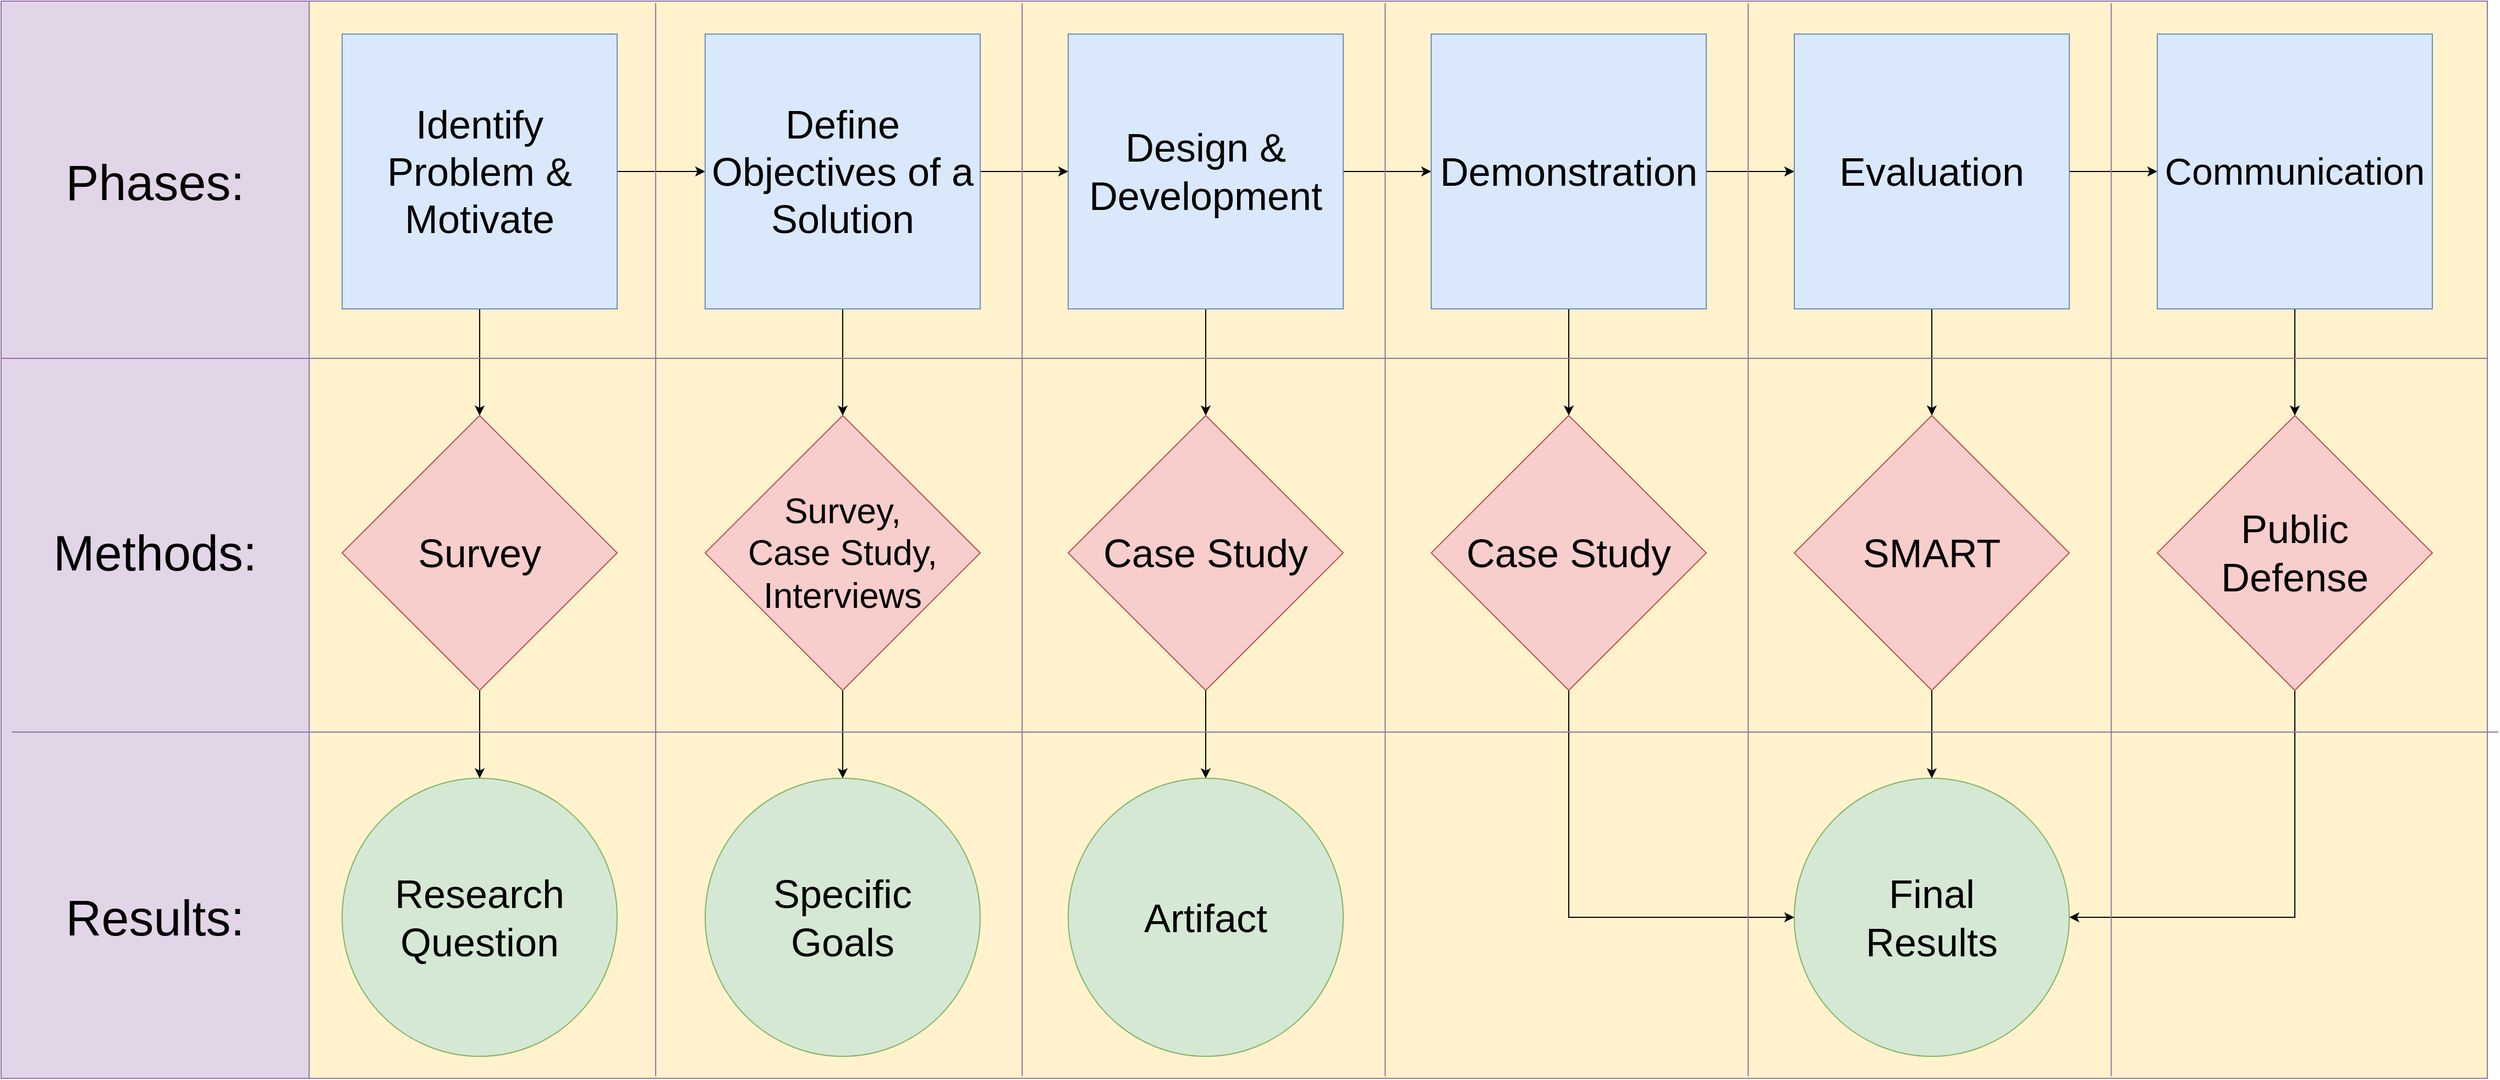 <mxfile version="24.0.2" type="github">
  <diagram id="jrXY4hO8n29qiqvIHeQG" name="Page-1">
    <mxGraphModel dx="4140" dy="3066" grid="1" gridSize="10" guides="1" tooltips="1" connect="1" arrows="1" fold="1" page="0" pageScale="1" pageWidth="827" pageHeight="1169" math="0" shadow="0">
      <root>
        <mxCell id="0" />
        <mxCell id="1" parent="0" />
        <mxCell id="tn3cOJQLFZxdOXVoj0Xe-91" value="" style="rounded=0;whiteSpace=wrap;html=1;fillColor=#e1d5e7;strokeColor=#9673a6;" parent="1" vertex="1">
          <mxGeometry x="-1250" y="-810" width="280" height="980" as="geometry" />
        </mxCell>
        <mxCell id="tn3cOJQLFZxdOXVoj0Xe-81" value="" style="rounded=0;whiteSpace=wrap;html=1;fillColor=#fff2cc;strokeColor=#9673A6;" parent="1" vertex="1">
          <mxGeometry x="-970" y="-810" width="1980" height="980" as="geometry" />
        </mxCell>
        <mxCell id="tn3cOJQLFZxdOXVoj0Xe-5" value="" style="edgeStyle=orthogonalEdgeStyle;rounded=0;orthogonalLoop=1;jettySize=auto;html=1;" parent="1" source="tn3cOJQLFZxdOXVoj0Xe-1" target="tn3cOJQLFZxdOXVoj0Xe-4" edge="1">
          <mxGeometry relative="1" as="geometry" />
        </mxCell>
        <mxCell id="tn3cOJQLFZxdOXVoj0Xe-36" value="" style="edgeStyle=orthogonalEdgeStyle;rounded=0;orthogonalLoop=1;jettySize=auto;html=1;" parent="1" source="tn3cOJQLFZxdOXVoj0Xe-1" target="tn3cOJQLFZxdOXVoj0Xe-35" edge="1">
          <mxGeometry relative="1" as="geometry" />
        </mxCell>
        <mxCell id="tn3cOJQLFZxdOXVoj0Xe-1" value="&lt;font style=&quot;font-size: 36px;&quot;&gt;Identify Problem &amp;amp; Motivate&lt;/font&gt;" style="whiteSpace=wrap;html=1;aspect=fixed;fillColor=#dae8fc;strokeColor=#6c8ebf;" parent="1" vertex="1">
          <mxGeometry x="-940" y="-780" width="250" height="250" as="geometry" />
        </mxCell>
        <mxCell id="tn3cOJQLFZxdOXVoj0Xe-7" value="" style="edgeStyle=orthogonalEdgeStyle;rounded=0;orthogonalLoop=1;jettySize=auto;html=1;" parent="1" source="tn3cOJQLFZxdOXVoj0Xe-4" target="tn3cOJQLFZxdOXVoj0Xe-6" edge="1">
          <mxGeometry relative="1" as="geometry" />
        </mxCell>
        <mxCell id="tn3cOJQLFZxdOXVoj0Xe-62" value="" style="edgeStyle=orthogonalEdgeStyle;rounded=0;orthogonalLoop=1;jettySize=auto;html=1;" parent="1" source="tn3cOJQLFZxdOXVoj0Xe-4" target="tn3cOJQLFZxdOXVoj0Xe-37" edge="1">
          <mxGeometry relative="1" as="geometry" />
        </mxCell>
        <mxCell id="tn3cOJQLFZxdOXVoj0Xe-4" value="&lt;font style=&quot;font-size: 36px;&quot;&gt;Define Objectives of a Solution&lt;/font&gt;" style="whiteSpace=wrap;html=1;aspect=fixed;fillColor=#dae8fc;strokeColor=#6c8ebf;" parent="1" vertex="1">
          <mxGeometry x="-610" y="-780" width="250" height="250" as="geometry" />
        </mxCell>
        <mxCell id="tn3cOJQLFZxdOXVoj0Xe-9" value="" style="edgeStyle=orthogonalEdgeStyle;rounded=0;orthogonalLoop=1;jettySize=auto;html=1;" parent="1" source="tn3cOJQLFZxdOXVoj0Xe-6" target="tn3cOJQLFZxdOXVoj0Xe-8" edge="1">
          <mxGeometry relative="1" as="geometry" />
        </mxCell>
        <mxCell id="tn3cOJQLFZxdOXVoj0Xe-63" value="" style="edgeStyle=orthogonalEdgeStyle;rounded=0;orthogonalLoop=1;jettySize=auto;html=1;" parent="1" source="tn3cOJQLFZxdOXVoj0Xe-6" target="tn3cOJQLFZxdOXVoj0Xe-39" edge="1">
          <mxGeometry relative="1" as="geometry" />
        </mxCell>
        <mxCell id="tn3cOJQLFZxdOXVoj0Xe-6" value="&lt;font style=&quot;font-size: 36px;&quot;&gt;Design &amp;amp; Development&lt;/font&gt;" style="whiteSpace=wrap;html=1;aspect=fixed;fillColor=#dae8fc;strokeColor=#6c8ebf;" parent="1" vertex="1">
          <mxGeometry x="-280" y="-780" width="250" height="250" as="geometry" />
        </mxCell>
        <mxCell id="tn3cOJQLFZxdOXVoj0Xe-11" value="" style="edgeStyle=orthogonalEdgeStyle;rounded=0;orthogonalLoop=1;jettySize=auto;html=1;" parent="1" source="tn3cOJQLFZxdOXVoj0Xe-8" target="tn3cOJQLFZxdOXVoj0Xe-10" edge="1">
          <mxGeometry relative="1" as="geometry" />
        </mxCell>
        <mxCell id="tn3cOJQLFZxdOXVoj0Xe-64" value="" style="edgeStyle=orthogonalEdgeStyle;rounded=0;orthogonalLoop=1;jettySize=auto;html=1;" parent="1" source="tn3cOJQLFZxdOXVoj0Xe-8" target="tn3cOJQLFZxdOXVoj0Xe-41" edge="1">
          <mxGeometry relative="1" as="geometry" />
        </mxCell>
        <mxCell id="tn3cOJQLFZxdOXVoj0Xe-8" value="&lt;font style=&quot;font-size: 36px;&quot;&gt;Demonstration&lt;/font&gt;" style="whiteSpace=wrap;html=1;aspect=fixed;fillColor=#dae8fc;strokeColor=#6c8ebf;" parent="1" vertex="1">
          <mxGeometry x="50" y="-780" width="250" height="250" as="geometry" />
        </mxCell>
        <mxCell id="tn3cOJQLFZxdOXVoj0Xe-13" value="" style="edgeStyle=orthogonalEdgeStyle;rounded=0;orthogonalLoop=1;jettySize=auto;html=1;" parent="1" source="tn3cOJQLFZxdOXVoj0Xe-10" target="tn3cOJQLFZxdOXVoj0Xe-12" edge="1">
          <mxGeometry relative="1" as="geometry" />
        </mxCell>
        <mxCell id="tn3cOJQLFZxdOXVoj0Xe-65" value="" style="edgeStyle=orthogonalEdgeStyle;rounded=0;orthogonalLoop=1;jettySize=auto;html=1;" parent="1" source="tn3cOJQLFZxdOXVoj0Xe-10" target="tn3cOJQLFZxdOXVoj0Xe-43" edge="1">
          <mxGeometry relative="1" as="geometry" />
        </mxCell>
        <mxCell id="tn3cOJQLFZxdOXVoj0Xe-10" value="&lt;font style=&quot;font-size: 36px;&quot;&gt;Evaluation&lt;/font&gt;" style="whiteSpace=wrap;html=1;aspect=fixed;fillColor=#dae8fc;strokeColor=#6c8ebf;" parent="1" vertex="1">
          <mxGeometry x="380" y="-780" width="250" height="250" as="geometry" />
        </mxCell>
        <mxCell id="tn3cOJQLFZxdOXVoj0Xe-66" value="" style="edgeStyle=orthogonalEdgeStyle;rounded=0;orthogonalLoop=1;jettySize=auto;html=1;" parent="1" source="tn3cOJQLFZxdOXVoj0Xe-12" target="tn3cOJQLFZxdOXVoj0Xe-45" edge="1">
          <mxGeometry relative="1" as="geometry" />
        </mxCell>
        <mxCell id="tn3cOJQLFZxdOXVoj0Xe-12" value="&lt;font style=&quot;font-size: 34px;&quot;&gt;Communication&lt;/font&gt;" style="whiteSpace=wrap;html=1;aspect=fixed;strokeWidth=1;perimeterSpacing=0;fontSize=32;fillColor=#dae8fc;strokeColor=#6c8ebf;" parent="1" vertex="1">
          <mxGeometry x="710" y="-780" width="250" height="250" as="geometry" />
        </mxCell>
        <mxCell id="tn3cOJQLFZxdOXVoj0Xe-14" value="&lt;font style=&quot;font-size: 36px;&quot;&gt;Research Question&lt;/font&gt;" style="ellipse;whiteSpace=wrap;html=1;fontSize=36;fillColor=#d5e8d4;strokeColor=#82b366;" parent="1" vertex="1">
          <mxGeometry x="-940" y="-103" width="250" height="253" as="geometry" />
        </mxCell>
        <mxCell id="tn3cOJQLFZxdOXVoj0Xe-24" value="&lt;font style=&quot;font-size: 36px;&quot;&gt;Specific&lt;/font&gt;&lt;div&gt;&lt;font style=&quot;font-size: 36px;&quot;&gt;Goals&lt;/font&gt;&lt;/div&gt;" style="ellipse;whiteSpace=wrap;html=1;fontSize=36;fillColor=#d5e8d4;strokeColor=#82b366;" parent="1" vertex="1">
          <mxGeometry x="-610" y="-103" width="250" height="253" as="geometry" />
        </mxCell>
        <mxCell id="tn3cOJQLFZxdOXVoj0Xe-26" value="&lt;font style=&quot;font-size: 36px;&quot;&gt;Artifact&lt;/font&gt;" style="ellipse;whiteSpace=wrap;html=1;fontSize=36;fillColor=#d5e8d4;strokeColor=#82b366;" parent="1" vertex="1">
          <mxGeometry x="-280" y="-103" width="250" height="253" as="geometry" />
        </mxCell>
        <mxCell id="tn3cOJQLFZxdOXVoj0Xe-28" value="&lt;font style=&quot;font-size: 36px;&quot;&gt;Final&lt;/font&gt;&lt;div&gt;&lt;font style=&quot;font-size: 36px;&quot;&gt;Results&lt;/font&gt;&lt;/div&gt;" style="ellipse;whiteSpace=wrap;html=1;fontSize=36;fillColor=#d5e8d4;strokeColor=#82b366;" parent="1" vertex="1">
          <mxGeometry x="380" y="-103" width="250" height="253" as="geometry" />
        </mxCell>
        <mxCell id="tn3cOJQLFZxdOXVoj0Xe-67" value="" style="edgeStyle=orthogonalEdgeStyle;rounded=0;orthogonalLoop=1;jettySize=auto;html=1;" parent="1" source="tn3cOJQLFZxdOXVoj0Xe-35" target="tn3cOJQLFZxdOXVoj0Xe-14" edge="1">
          <mxGeometry relative="1" as="geometry" />
        </mxCell>
        <mxCell id="tn3cOJQLFZxdOXVoj0Xe-35" value="&lt;font style=&quot;font-size: 36px;&quot;&gt;Survey&lt;/font&gt;" style="rhombus;whiteSpace=wrap;html=1;fillColor=#f8cecc;strokeColor=#b85450;" parent="1" vertex="1">
          <mxGeometry x="-940" y="-433" width="250" height="250" as="geometry" />
        </mxCell>
        <mxCell id="tn3cOJQLFZxdOXVoj0Xe-68" value="" style="edgeStyle=orthogonalEdgeStyle;rounded=0;orthogonalLoop=1;jettySize=auto;html=1;" parent="1" source="tn3cOJQLFZxdOXVoj0Xe-37" target="tn3cOJQLFZxdOXVoj0Xe-24" edge="1">
          <mxGeometry relative="1" as="geometry" />
        </mxCell>
        <mxCell id="tn3cOJQLFZxdOXVoj0Xe-37" value="&lt;font style=&quot;font-size: 32px;&quot;&gt;Survey,&lt;/font&gt;&lt;div style=&quot;font-size: 32px;&quot;&gt;&lt;font style=&quot;font-size: 32px;&quot;&gt;Case Study,&lt;/font&gt;&lt;/div&gt;&lt;div style=&quot;font-size: 32px;&quot;&gt;&lt;font style=&quot;font-size: 32px;&quot;&gt;Interviews&lt;/font&gt;&lt;/div&gt;" style="rhombus;whiteSpace=wrap;html=1;fillColor=#f8cecc;strokeColor=#b85450;" parent="1" vertex="1">
          <mxGeometry x="-610" y="-433" width="250" height="250" as="geometry" />
        </mxCell>
        <mxCell id="tn3cOJQLFZxdOXVoj0Xe-69" value="" style="edgeStyle=orthogonalEdgeStyle;rounded=0;orthogonalLoop=1;jettySize=auto;html=1;" parent="1" source="tn3cOJQLFZxdOXVoj0Xe-39" target="tn3cOJQLFZxdOXVoj0Xe-26" edge="1">
          <mxGeometry relative="1" as="geometry" />
        </mxCell>
        <mxCell id="tn3cOJQLFZxdOXVoj0Xe-39" value="&lt;font style=&quot;font-size: 36px;&quot;&gt;Case Study&lt;/font&gt;" style="rhombus;whiteSpace=wrap;html=1;fillColor=#f8cecc;strokeColor=#b85450;" parent="1" vertex="1">
          <mxGeometry x="-280" y="-433" width="250" height="250" as="geometry" />
        </mxCell>
        <mxCell id="tn3cOJQLFZxdOXVoj0Xe-73" value="" style="edgeStyle=orthogonalEdgeStyle;rounded=0;orthogonalLoop=1;jettySize=auto;html=1;entryX=0;entryY=0.5;entryDx=0;entryDy=0;" parent="1" source="tn3cOJQLFZxdOXVoj0Xe-41" target="tn3cOJQLFZxdOXVoj0Xe-28" edge="1">
          <mxGeometry relative="1" as="geometry">
            <Array as="points">
              <mxPoint x="175" y="24" />
            </Array>
          </mxGeometry>
        </mxCell>
        <mxCell id="tn3cOJQLFZxdOXVoj0Xe-41" value="&lt;font style=&quot;font-size: 36px;&quot;&gt;Case Study&lt;/font&gt;" style="rhombus;whiteSpace=wrap;html=1;fillColor=#f8cecc;strokeColor=#b85450;" parent="1" vertex="1">
          <mxGeometry x="50" y="-433" width="250" height="250" as="geometry" />
        </mxCell>
        <mxCell id="tn3cOJQLFZxdOXVoj0Xe-74" style="edgeStyle=orthogonalEdgeStyle;rounded=0;orthogonalLoop=1;jettySize=auto;html=1;exitX=0.5;exitY=1;exitDx=0;exitDy=0;entryX=0.5;entryY=0;entryDx=0;entryDy=0;" parent="1" source="tn3cOJQLFZxdOXVoj0Xe-43" target="tn3cOJQLFZxdOXVoj0Xe-28" edge="1">
          <mxGeometry relative="1" as="geometry" />
        </mxCell>
        <mxCell id="tn3cOJQLFZxdOXVoj0Xe-43" value="&lt;font style=&quot;font-size: 36px;&quot;&gt;SMART&lt;/font&gt;" style="rhombus;whiteSpace=wrap;html=1;fillColor=#f8cecc;strokeColor=#b85450;" parent="1" vertex="1">
          <mxGeometry x="380" y="-433" width="250" height="250" as="geometry" />
        </mxCell>
        <mxCell id="tn3cOJQLFZxdOXVoj0Xe-75" style="edgeStyle=orthogonalEdgeStyle;rounded=0;orthogonalLoop=1;jettySize=auto;html=1;entryX=1;entryY=0.5;entryDx=0;entryDy=0;" parent="1" source="tn3cOJQLFZxdOXVoj0Xe-45" target="tn3cOJQLFZxdOXVoj0Xe-28" edge="1">
          <mxGeometry relative="1" as="geometry">
            <Array as="points">
              <mxPoint x="835" y="24" />
            </Array>
          </mxGeometry>
        </mxCell>
        <mxCell id="tn3cOJQLFZxdOXVoj0Xe-45" value="&lt;div&gt;&lt;font style=&quot;font-size: 36px;&quot;&gt;Public&lt;/font&gt;&lt;/div&gt;&lt;font style=&quot;font-size: 36px;&quot;&gt;Defense&lt;/font&gt;" style="rhombus;whiteSpace=wrap;html=1;fillColor=#f8cecc;strokeColor=#b85450;" parent="1" vertex="1">
          <mxGeometry x="710" y="-433" width="250" height="250" as="geometry" />
        </mxCell>
        <mxCell id="tn3cOJQLFZxdOXVoj0Xe-89" value="&lt;font style=&quot;font-size: 45px;&quot;&gt;Phases:&lt;/font&gt;" style="text;html=1;align=center;verticalAlign=middle;whiteSpace=wrap;rounded=0;" parent="1" vertex="1">
          <mxGeometry x="-1220" y="-730" width="220" height="170" as="geometry" />
        </mxCell>
        <mxCell id="tn3cOJQLFZxdOXVoj0Xe-92" value="&lt;font style=&quot;font-size: 45px;&quot;&gt;Methods:&lt;/font&gt;" style="text;html=1;align=center;verticalAlign=middle;whiteSpace=wrap;rounded=0;" parent="1" vertex="1">
          <mxGeometry x="-1220" y="-393" width="220" height="170" as="geometry" />
        </mxCell>
        <mxCell id="tn3cOJQLFZxdOXVoj0Xe-93" value="&lt;font style=&quot;font-size: 45px;&quot;&gt;Results:&lt;/font&gt;" style="text;html=1;align=center;verticalAlign=middle;whiteSpace=wrap;rounded=0;" parent="1" vertex="1">
          <mxGeometry x="-1220" y="-61.5" width="220" height="170" as="geometry" />
        </mxCell>
        <mxCell id="tn3cOJQLFZxdOXVoj0Xe-143" value="" style="line;strokeWidth=1;html=1;rotation=-90;strokeColor=#9673A6;" parent="1" vertex="1">
          <mxGeometry x="-1143.12" y="-325" width="976.25" height="10" as="geometry" />
        </mxCell>
        <mxCell id="tn3cOJQLFZxdOXVoj0Xe-144" value="" style="line;strokeWidth=1;html=1;rotation=-90;strokeColor=#9673A6;" parent="1" vertex="1">
          <mxGeometry x="-810.0" y="-325" width="976.25" height="10" as="geometry" />
        </mxCell>
        <mxCell id="tn3cOJQLFZxdOXVoj0Xe-145" value="" style="line;strokeWidth=1;html=1;rotation=-90;strokeColor=#9673A6;" parent="1" vertex="1">
          <mxGeometry x="-480.0" y="-325" width="976.25" height="10" as="geometry" />
        </mxCell>
        <mxCell id="tn3cOJQLFZxdOXVoj0Xe-146" value="" style="line;strokeWidth=1;html=1;rotation=-90;strokeColor=#9673A6;" parent="1" vertex="1">
          <mxGeometry x="-150.0" y="-325" width="976.25" height="10" as="geometry" />
        </mxCell>
        <mxCell id="tn3cOJQLFZxdOXVoj0Xe-147" value="" style="line;strokeWidth=1;html=1;rotation=-90;strokeColor=#9673A6;" parent="1" vertex="1">
          <mxGeometry x="180" y="-325" width="976.25" height="10" as="geometry" />
        </mxCell>
        <mxCell id="tn3cOJQLFZxdOXVoj0Xe-148" value="" style="line;strokeWidth=1;html=1;rotation=0;strokeColor=#9673A6;" parent="1" vertex="1">
          <mxGeometry x="-1250" y="-490" width="2260" height="10" as="geometry" />
        </mxCell>
        <mxCell id="tn3cOJQLFZxdOXVoj0Xe-149" value="" style="line;strokeWidth=1;html=1;rotation=0;strokeColor=#9673A6;" parent="1" vertex="1">
          <mxGeometry x="-1240" y="-150" width="2260" height="10" as="geometry" />
        </mxCell>
      </root>
    </mxGraphModel>
  </diagram>
</mxfile>
